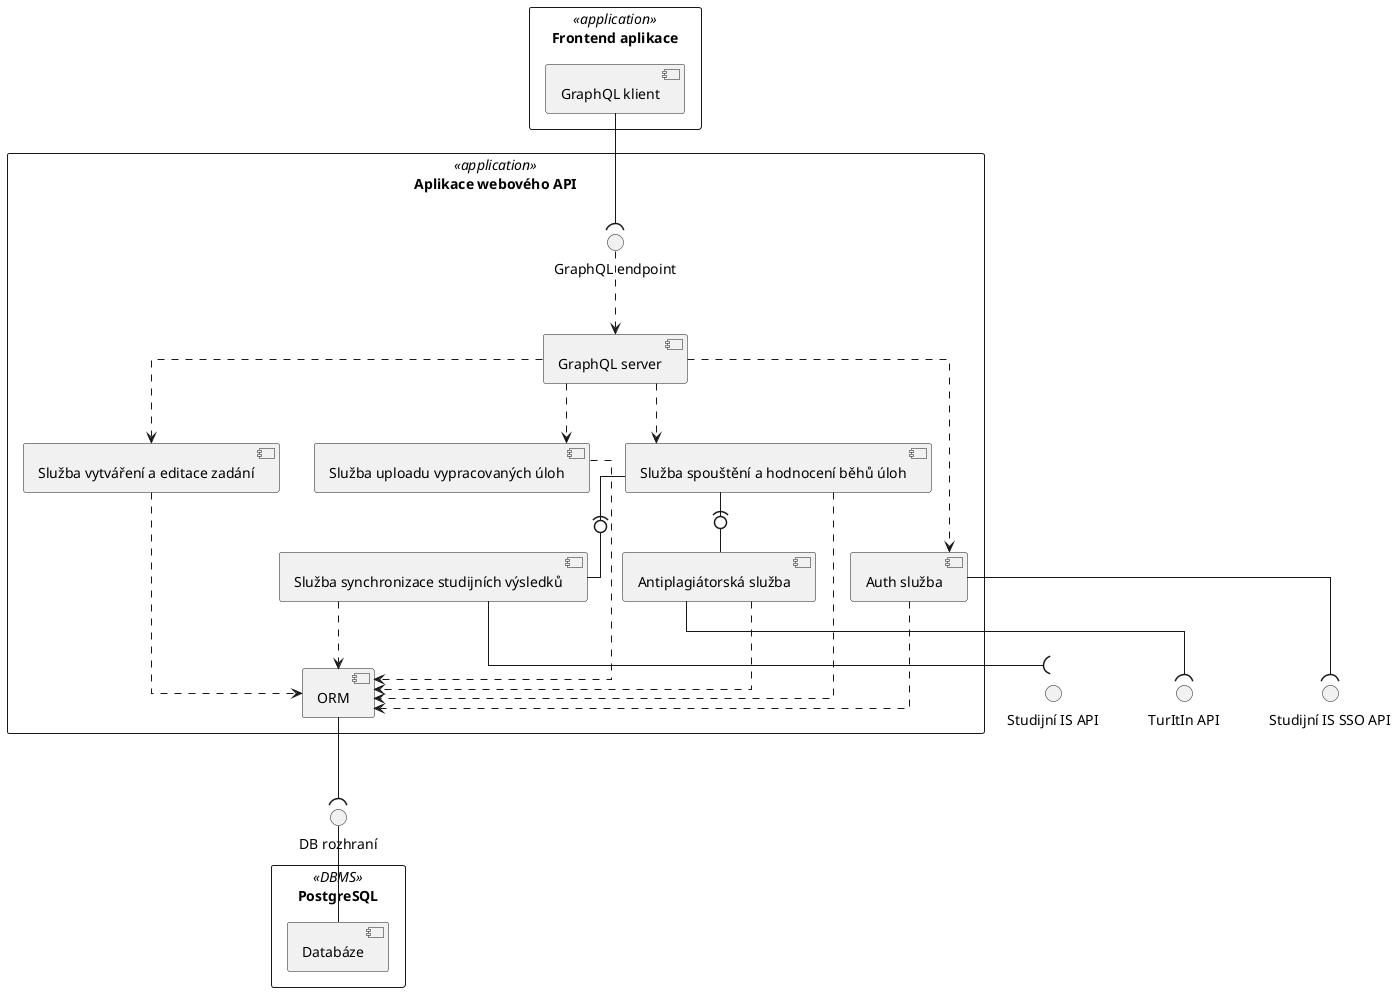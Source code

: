@startuml
skinparam linetype ortho

rectangle "Frontend aplikace" <<application>> as frontendApp {
    component "GraphQL klient" as graphqlClient
}

rectangle "Aplikace webového API" <<application>> as webApiApp {
    component "GraphQL server" as graphqlServer
    component "Antiplagiátorská služba" as antiplagiarismService
    component "Auth služba" as authService
    component "Služba synchronizace studijních výsledků" as gradingSyncService
    component "Služba spouštění a hodnocení běhů úloh" as assesmentRuntimeAndEvaluationService
    component "Služba vytváření a editace zadání" as assessmentCreationService
    component "Služba uploadu vypracovaných úloh" as uploadService
    component "ORM" as ORM

    interface "GraphQL endpoint" as graphqlInterface
}

rectangle "PostgreSQL" <<DBMS>> {
    component "Databáze" as DB
}


interface "TurItIn API" as turnitinAPI
interface "Studijní IS SSO API" as studyISSSO
interface "Studijní IS API" as studyISAPI
interface "DB rozhraní" as dbInterface


graphqlClient --( graphqlInterface
graphqlInterface ..> graphqlServer

graphqlServer ..> assessmentCreationService
graphqlServer ..> assesmentRuntimeAndEvaluationService
graphqlServer ..> authService
graphqlServer ..> uploadService

assesmentRuntimeAndEvaluationService -(0- gradingSyncService
assesmentRuntimeAndEvaluationService -(0- antiplagiarismService


antiplagiarismService --( turnitinAPI
authService --( studyISSSO
gradingSyncService --( studyISAPI

assessmentCreationService ..> ORM
assesmentRuntimeAndEvaluationService ..> ORM
uploadService ..> ORM
gradingSyncService ..> ORM
antiplagiarismService ..> ORM
authService ..> ORM


ORM --( dbInterface
dbInterface -- DB


@enduml